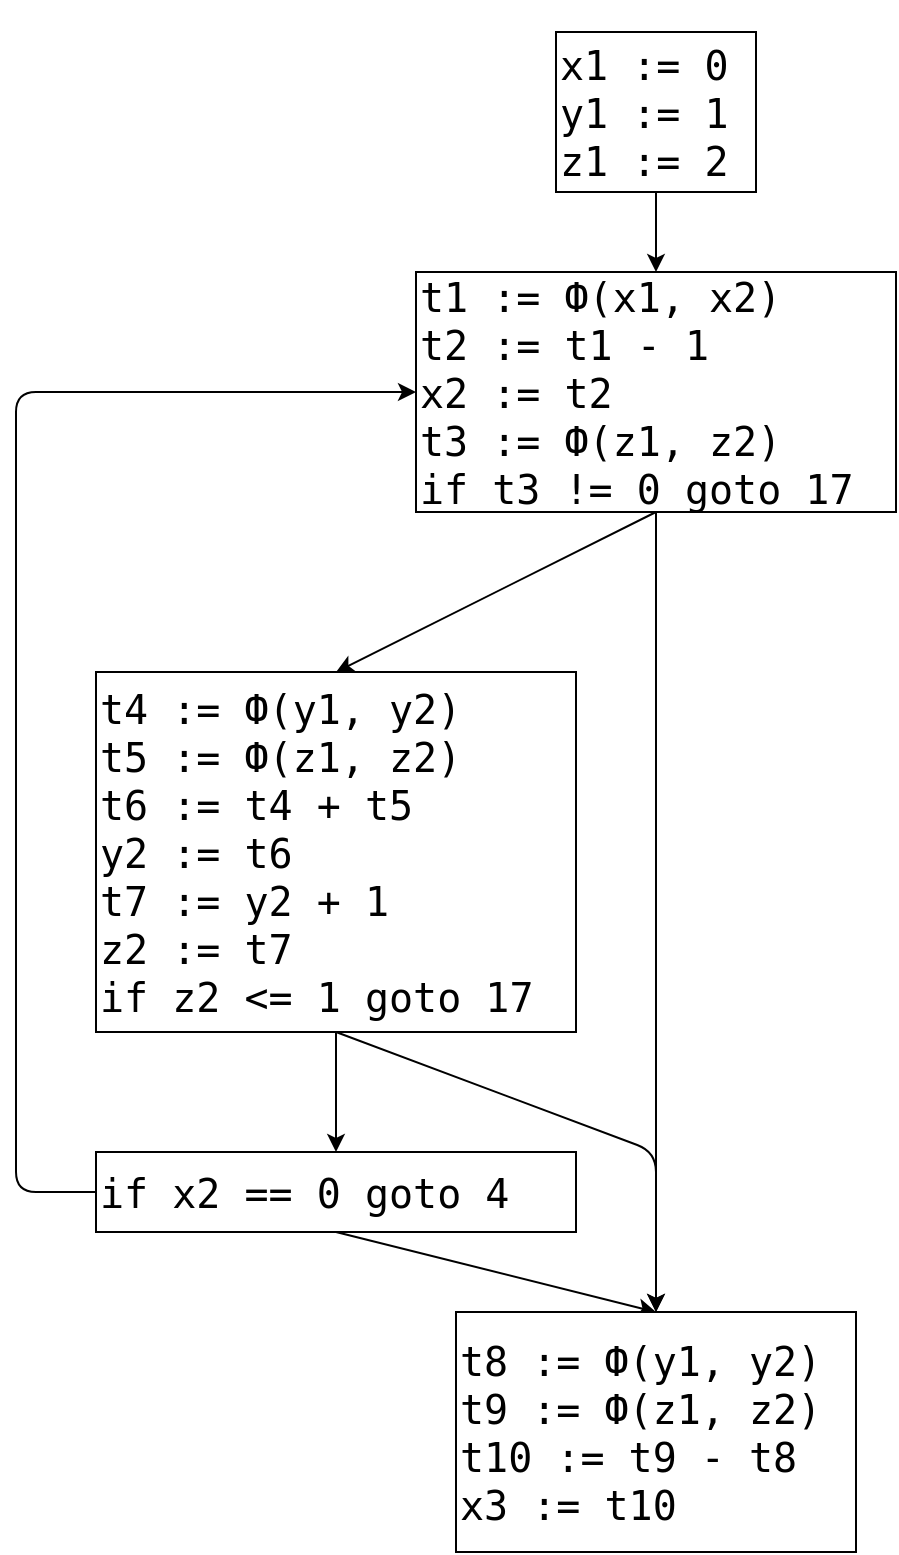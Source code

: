 <mxfile>
    <diagram id="E542RpqWHiR1JgIVShOZ" name="Page-1">
        <mxGraphModel dx="1152" dy="987" grid="1" gridSize="10" guides="1" tooltips="1" connect="1" arrows="1" fold="1" page="1" pageScale="1" pageWidth="850" pageHeight="1100" math="0" shadow="0">
            <root>
                <mxCell id="0"/>
                <mxCell id="1" parent="0"/>
                <mxCell id="8" style="edgeStyle=none;html=1;entryX=0.5;entryY=0;entryDx=0;entryDy=0;fontSize=20;" edge="1" parent="1" source="2" target="3">
                    <mxGeometry relative="1" as="geometry"/>
                </mxCell>
                <mxCell id="2" value="&lt;pre style=&quot;font-size: 20px&quot;&gt;&lt;font style=&quot;font-size: 20px&quot;&gt;x1 := 0&lt;br&gt;&lt;/font&gt;&lt;font style=&quot;font-size: 20px&quot;&gt;y1 := 1&lt;br&gt;&lt;/font&gt;&lt;font style=&quot;font-size: 20px&quot;&gt;z1 := 2&lt;/font&gt;&lt;/pre&gt;" style="rounded=0;whiteSpace=wrap;html=1;align=left;" parent="1" vertex="1">
                    <mxGeometry x="310" y="80" width="100" height="80" as="geometry"/>
                </mxCell>
                <mxCell id="9" style="edgeStyle=none;html=1;exitX=0.5;exitY=1;exitDx=0;exitDy=0;entryX=0.5;entryY=0;entryDx=0;entryDy=0;fontSize=20;" edge="1" parent="1" source="3" target="4">
                    <mxGeometry relative="1" as="geometry"/>
                </mxCell>
                <mxCell id="16" style="edgeStyle=none;html=1;entryX=0.5;entryY=0;entryDx=0;entryDy=0;fontSize=20;" edge="1" parent="1" source="3" target="7">
                    <mxGeometry relative="1" as="geometry"/>
                </mxCell>
                <mxCell id="3" value="&lt;pre&gt;&lt;span style=&quot;font-size: 20px&quot;&gt;t1 := Ф(x1, x2)&lt;br&gt;t2 := t1 - 1&lt;br&gt;x2 := t2&lt;br&gt;t3 := Ф(z1, z2)&lt;br&gt;if t3 != 0 goto 17&lt;/span&gt;&lt;/pre&gt;" style="rounded=0;whiteSpace=wrap;html=1;align=left;" vertex="1" parent="1">
                    <mxGeometry x="240" y="200" width="240" height="120" as="geometry"/>
                </mxCell>
                <mxCell id="12" style="edgeStyle=none;html=1;entryX=0.5;entryY=0;entryDx=0;entryDy=0;fontSize=20;" edge="1" parent="1" source="4" target="6">
                    <mxGeometry relative="1" as="geometry"/>
                </mxCell>
                <mxCell id="15" style="edgeStyle=none;html=1;exitX=0.5;exitY=1;exitDx=0;exitDy=0;entryX=0.5;entryY=0;entryDx=0;entryDy=0;fontSize=20;" edge="1" parent="1" source="4" target="7">
                    <mxGeometry relative="1" as="geometry">
                        <Array as="points">
                            <mxPoint x="360" y="640"/>
                        </Array>
                    </mxGeometry>
                </mxCell>
                <mxCell id="4" value="&lt;pre&gt;&lt;span style=&quot;font-size: 20px&quot;&gt;t4 := Ф(y1, y2)&lt;br/&gt;t5 := Ф(z1, z2)&lt;br/&gt;t6 := t4 + t5&lt;br/&gt;y2 := t6&lt;br/&gt;t7 := y2 + 1&lt;br/&gt;z2 := t7&lt;br/&gt;if z2 &amp;lt;= 1 goto 17&lt;/span&gt;&lt;/pre&gt;" style="rounded=0;whiteSpace=wrap;html=1;align=left;" vertex="1" parent="1">
                    <mxGeometry x="80" y="400" width="240" height="180" as="geometry"/>
                </mxCell>
                <mxCell id="13" style="edgeStyle=none;html=1;exitX=0;exitY=0.5;exitDx=0;exitDy=0;entryX=0;entryY=0.5;entryDx=0;entryDy=0;fontSize=20;" edge="1" parent="1" source="6" target="3">
                    <mxGeometry relative="1" as="geometry">
                        <Array as="points">
                            <mxPoint x="40" y="660"/>
                            <mxPoint x="40" y="260"/>
                        </Array>
                    </mxGeometry>
                </mxCell>
                <mxCell id="14" style="edgeStyle=none;html=1;exitX=0.5;exitY=1;exitDx=0;exitDy=0;entryX=0.5;entryY=0;entryDx=0;entryDy=0;fontSize=20;" edge="1" parent="1" source="6" target="7">
                    <mxGeometry relative="1" as="geometry"/>
                </mxCell>
                <mxCell id="6" value="&lt;pre&gt;&lt;span style=&quot;font-size: 20px&quot;&gt;if x2 == 0 goto 4&lt;br&gt;&lt;/span&gt;&lt;/pre&gt;" style="rounded=0;whiteSpace=wrap;html=1;align=left;" vertex="1" parent="1">
                    <mxGeometry x="80" y="640" width="240" height="40" as="geometry"/>
                </mxCell>
                <mxCell id="7" value="&lt;pre&gt;&lt;span style=&quot;font-size: 20px&quot;&gt;t8 := Ф(y1, y2)&lt;br/&gt;t9 := Ф(z1, z2)&lt;br/&gt;t10 := t9 - t8&lt;br/&gt;x3 := t10&lt;/span&gt;&lt;/pre&gt;" style="rounded=0;whiteSpace=wrap;html=1;align=left;" vertex="1" parent="1">
                    <mxGeometry x="260" y="720" width="200" height="120" as="geometry"/>
                </mxCell>
            </root>
        </mxGraphModel>
    </diagram>
</mxfile>
